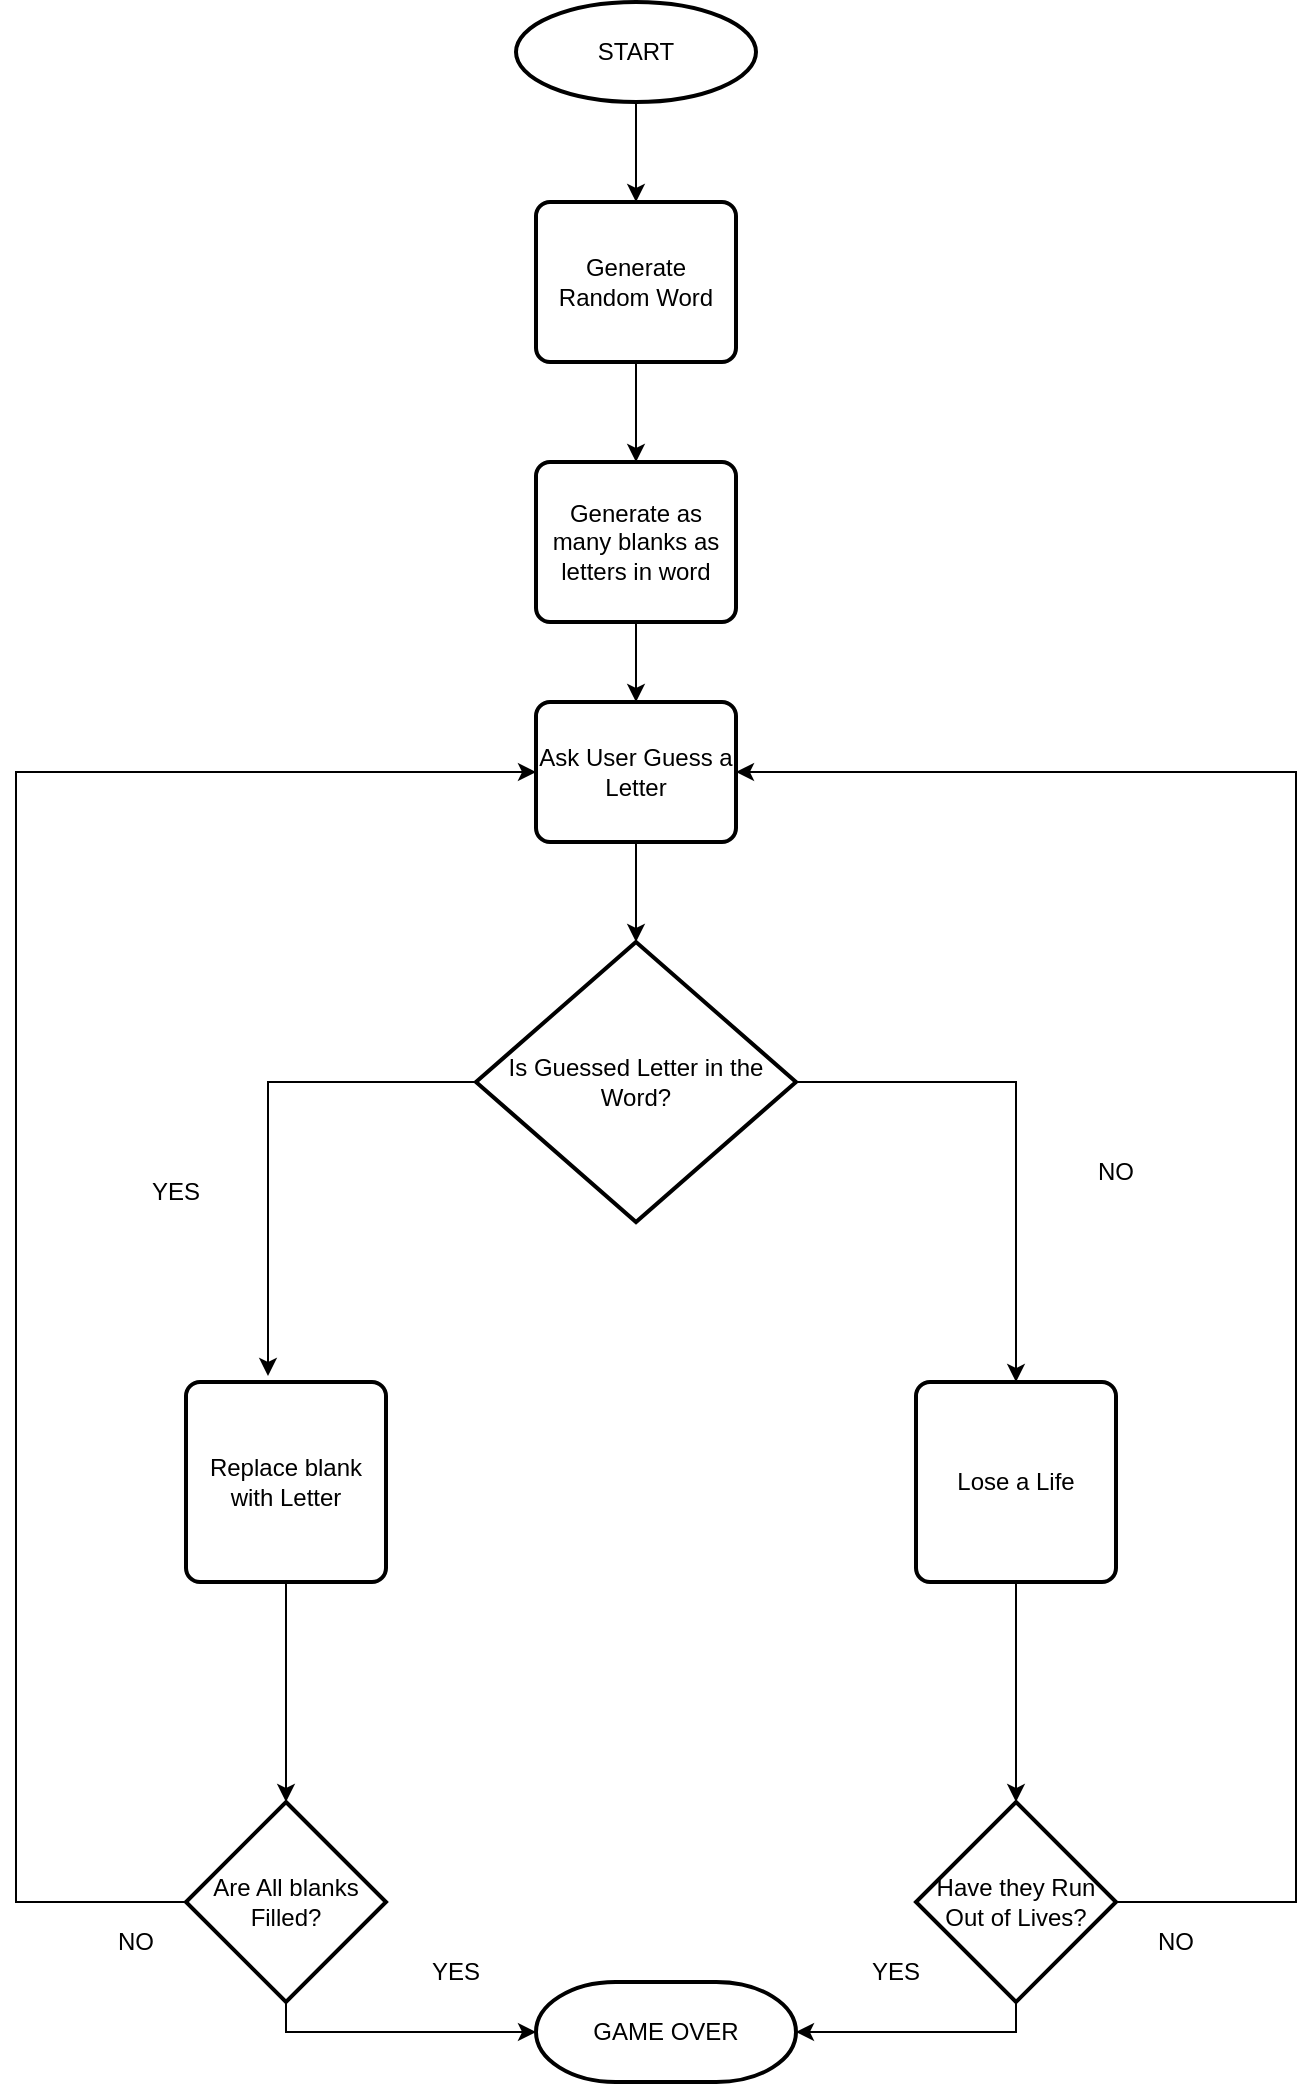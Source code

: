 <mxfile version="24.0.6" type="github">
  <diagram name="Page-1" id="wbuX0TBASzJWtCFyLL9F">
    <mxGraphModel dx="712" dy="781" grid="1" gridSize="10" guides="1" tooltips="1" connect="1" arrows="1" fold="1" page="1" pageScale="1" pageWidth="850" pageHeight="1100" math="0" shadow="0">
      <root>
        <mxCell id="0" />
        <mxCell id="1" parent="0" />
        <mxCell id="r0l5JY0mena3srKl9l_J-3" value="" style="edgeStyle=orthogonalEdgeStyle;rounded=0;orthogonalLoop=1;jettySize=auto;html=1;" edge="1" parent="1" source="r0l5JY0mena3srKl9l_J-1" target="r0l5JY0mena3srKl9l_J-2">
          <mxGeometry relative="1" as="geometry" />
        </mxCell>
        <mxCell id="r0l5JY0mena3srKl9l_J-1" value="START" style="strokeWidth=2;html=1;shape=mxgraph.flowchart.start_1;whiteSpace=wrap;" vertex="1" parent="1">
          <mxGeometry x="330" y="50" width="120" height="50" as="geometry" />
        </mxCell>
        <mxCell id="r0l5JY0mena3srKl9l_J-5" value="" style="edgeStyle=orthogonalEdgeStyle;rounded=0;orthogonalLoop=1;jettySize=auto;html=1;" edge="1" parent="1" source="r0l5JY0mena3srKl9l_J-2" target="r0l5JY0mena3srKl9l_J-4">
          <mxGeometry relative="1" as="geometry" />
        </mxCell>
        <mxCell id="r0l5JY0mena3srKl9l_J-2" value="&lt;div&gt;Generate Random Word&lt;/div&gt;" style="rounded=1;whiteSpace=wrap;html=1;absoluteArcSize=1;arcSize=14;strokeWidth=2;" vertex="1" parent="1">
          <mxGeometry x="340" y="150" width="100" height="80" as="geometry" />
        </mxCell>
        <mxCell id="r0l5JY0mena3srKl9l_J-7" value="" style="edgeStyle=orthogonalEdgeStyle;rounded=0;orthogonalLoop=1;jettySize=auto;html=1;" edge="1" parent="1" source="r0l5JY0mena3srKl9l_J-4" target="r0l5JY0mena3srKl9l_J-6">
          <mxGeometry relative="1" as="geometry" />
        </mxCell>
        <mxCell id="r0l5JY0mena3srKl9l_J-4" value="Generate as many blanks as letters in word" style="rounded=1;whiteSpace=wrap;html=1;absoluteArcSize=1;arcSize=14;strokeWidth=2;" vertex="1" parent="1">
          <mxGeometry x="340" y="280" width="100" height="80" as="geometry" />
        </mxCell>
        <mxCell id="r0l5JY0mena3srKl9l_J-9" value="" style="edgeStyle=orthogonalEdgeStyle;rounded=0;orthogonalLoop=1;jettySize=auto;html=1;" edge="1" parent="1" source="r0l5JY0mena3srKl9l_J-6" target="r0l5JY0mena3srKl9l_J-8">
          <mxGeometry relative="1" as="geometry" />
        </mxCell>
        <mxCell id="r0l5JY0mena3srKl9l_J-6" value="Ask User Guess a Letter" style="rounded=1;whiteSpace=wrap;html=1;absoluteArcSize=1;arcSize=14;strokeWidth=2;" vertex="1" parent="1">
          <mxGeometry x="340" y="400" width="100" height="70" as="geometry" />
        </mxCell>
        <mxCell id="r0l5JY0mena3srKl9l_J-21" style="edgeStyle=orthogonalEdgeStyle;rounded=0;orthogonalLoop=1;jettySize=auto;html=1;entryX=0.5;entryY=0;entryDx=0;entryDy=0;" edge="1" parent="1" source="r0l5JY0mena3srKl9l_J-8" target="r0l5JY0mena3srKl9l_J-19">
          <mxGeometry relative="1" as="geometry" />
        </mxCell>
        <mxCell id="r0l5JY0mena3srKl9l_J-8" value="Is Guessed Letter in the Word?" style="strokeWidth=2;html=1;shape=mxgraph.flowchart.decision;whiteSpace=wrap;" vertex="1" parent="1">
          <mxGeometry x="310" y="520" width="160" height="140" as="geometry" />
        </mxCell>
        <mxCell id="r0l5JY0mena3srKl9l_J-10" value="Replace blank with Letter" style="rounded=1;whiteSpace=wrap;html=1;absoluteArcSize=1;arcSize=14;strokeWidth=2;" vertex="1" parent="1">
          <mxGeometry x="165" y="740" width="100" height="100" as="geometry" />
        </mxCell>
        <mxCell id="r0l5JY0mena3srKl9l_J-17" value="YES" style="text;html=1;align=center;verticalAlign=middle;whiteSpace=wrap;rounded=0;" vertex="1" parent="1">
          <mxGeometry x="120" y="620" width="80" height="50" as="geometry" />
        </mxCell>
        <mxCell id="r0l5JY0mena3srKl9l_J-18" style="edgeStyle=orthogonalEdgeStyle;rounded=0;orthogonalLoop=1;jettySize=auto;html=1;entryX=0.41;entryY=-0.03;entryDx=0;entryDy=0;entryPerimeter=0;" edge="1" parent="1" source="r0l5JY0mena3srKl9l_J-8" target="r0l5JY0mena3srKl9l_J-10">
          <mxGeometry relative="1" as="geometry" />
        </mxCell>
        <mxCell id="r0l5JY0mena3srKl9l_J-19" value="Lose a Life" style="rounded=1;whiteSpace=wrap;html=1;absoluteArcSize=1;arcSize=14;strokeWidth=2;" vertex="1" parent="1">
          <mxGeometry x="530" y="740" width="100" height="100" as="geometry" />
        </mxCell>
        <mxCell id="r0l5JY0mena3srKl9l_J-22" value="NO" style="text;html=1;align=center;verticalAlign=middle;whiteSpace=wrap;rounded=0;" vertex="1" parent="1">
          <mxGeometry x="590" y="610" width="80" height="50" as="geometry" />
        </mxCell>
        <mxCell id="r0l5JY0mena3srKl9l_J-25" style="edgeStyle=orthogonalEdgeStyle;rounded=0;orthogonalLoop=1;jettySize=auto;html=1;entryX=0;entryY=0.5;entryDx=0;entryDy=0;" edge="1" parent="1" source="r0l5JY0mena3srKl9l_J-23" target="r0l5JY0mena3srKl9l_J-6">
          <mxGeometry relative="1" as="geometry">
            <Array as="points">
              <mxPoint x="80" y="1000" />
              <mxPoint x="80" y="435" />
            </Array>
          </mxGeometry>
        </mxCell>
        <mxCell id="r0l5JY0mena3srKl9l_J-32" style="edgeStyle=orthogonalEdgeStyle;rounded=0;orthogonalLoop=1;jettySize=auto;html=1;exitX=0.5;exitY=1;exitDx=0;exitDy=0;exitPerimeter=0;entryX=0;entryY=0.5;entryDx=0;entryDy=0;entryPerimeter=0;" edge="1" parent="1" source="r0l5JY0mena3srKl9l_J-23" target="r0l5JY0mena3srKl9l_J-31">
          <mxGeometry relative="1" as="geometry">
            <mxPoint x="250" y="1020" as="sourcePoint" />
            <mxPoint x="325" y="1085" as="targetPoint" />
            <Array as="points">
              <mxPoint x="215" y="1065" />
            </Array>
          </mxGeometry>
        </mxCell>
        <mxCell id="r0l5JY0mena3srKl9l_J-23" value="Are All blanks Filled?" style="strokeWidth=2;html=1;shape=mxgraph.flowchart.decision;whiteSpace=wrap;" vertex="1" parent="1">
          <mxGeometry x="165" y="950" width="100" height="100" as="geometry" />
        </mxCell>
        <mxCell id="r0l5JY0mena3srKl9l_J-24" style="edgeStyle=orthogonalEdgeStyle;rounded=0;orthogonalLoop=1;jettySize=auto;html=1;entryX=0.5;entryY=0;entryDx=0;entryDy=0;entryPerimeter=0;" edge="1" parent="1" source="r0l5JY0mena3srKl9l_J-10" target="r0l5JY0mena3srKl9l_J-23">
          <mxGeometry relative="1" as="geometry" />
        </mxCell>
        <mxCell id="r0l5JY0mena3srKl9l_J-26" value="NO" style="text;html=1;align=center;verticalAlign=middle;whiteSpace=wrap;rounded=0;" vertex="1" parent="1">
          <mxGeometry x="100" y="1000" width="80" height="40" as="geometry" />
        </mxCell>
        <mxCell id="r0l5JY0mena3srKl9l_J-29" style="edgeStyle=orthogonalEdgeStyle;rounded=0;orthogonalLoop=1;jettySize=auto;html=1;entryX=1;entryY=0.5;entryDx=0;entryDy=0;" edge="1" parent="1" source="r0l5JY0mena3srKl9l_J-27" target="r0l5JY0mena3srKl9l_J-6">
          <mxGeometry relative="1" as="geometry">
            <Array as="points">
              <mxPoint x="720" y="1000" />
              <mxPoint x="720" y="435" />
            </Array>
          </mxGeometry>
        </mxCell>
        <mxCell id="r0l5JY0mena3srKl9l_J-27" value="Have they Run Out of Lives?" style="strokeWidth=2;html=1;shape=mxgraph.flowchart.decision;whiteSpace=wrap;" vertex="1" parent="1">
          <mxGeometry x="530" y="950" width="100" height="100" as="geometry" />
        </mxCell>
        <mxCell id="r0l5JY0mena3srKl9l_J-28" style="edgeStyle=orthogonalEdgeStyle;rounded=0;orthogonalLoop=1;jettySize=auto;html=1;entryX=0.5;entryY=0;entryDx=0;entryDy=0;entryPerimeter=0;" edge="1" parent="1" source="r0l5JY0mena3srKl9l_J-19" target="r0l5JY0mena3srKl9l_J-27">
          <mxGeometry relative="1" as="geometry" />
        </mxCell>
        <mxCell id="r0l5JY0mena3srKl9l_J-30" value="NO" style="text;html=1;align=center;verticalAlign=middle;whiteSpace=wrap;rounded=0;" vertex="1" parent="1">
          <mxGeometry x="620" y="995" width="80" height="50" as="geometry" />
        </mxCell>
        <mxCell id="r0l5JY0mena3srKl9l_J-31" value="GAME OVER" style="strokeWidth=2;html=1;shape=mxgraph.flowchart.terminator;whiteSpace=wrap;" vertex="1" parent="1">
          <mxGeometry x="340" y="1040" width="130" height="50" as="geometry" />
        </mxCell>
        <mxCell id="r0l5JY0mena3srKl9l_J-33" style="edgeStyle=orthogonalEdgeStyle;rounded=0;orthogonalLoop=1;jettySize=auto;html=1;entryX=1;entryY=0.5;entryDx=0;entryDy=0;entryPerimeter=0;exitX=0.5;exitY=1;exitDx=0;exitDy=0;exitPerimeter=0;" edge="1" parent="1" source="r0l5JY0mena3srKl9l_J-27" target="r0l5JY0mena3srKl9l_J-31">
          <mxGeometry relative="1" as="geometry">
            <Array as="points">
              <mxPoint x="580" y="1065" />
            </Array>
          </mxGeometry>
        </mxCell>
        <mxCell id="r0l5JY0mena3srKl9l_J-34" value="YES" style="text;html=1;align=center;verticalAlign=middle;whiteSpace=wrap;rounded=0;" vertex="1" parent="1">
          <mxGeometry x="260" y="1010" width="80" height="50" as="geometry" />
        </mxCell>
        <mxCell id="r0l5JY0mena3srKl9l_J-35" value="YES" style="text;html=1;align=center;verticalAlign=middle;whiteSpace=wrap;rounded=0;" vertex="1" parent="1">
          <mxGeometry x="480" y="1010" width="80" height="50" as="geometry" />
        </mxCell>
      </root>
    </mxGraphModel>
  </diagram>
</mxfile>
